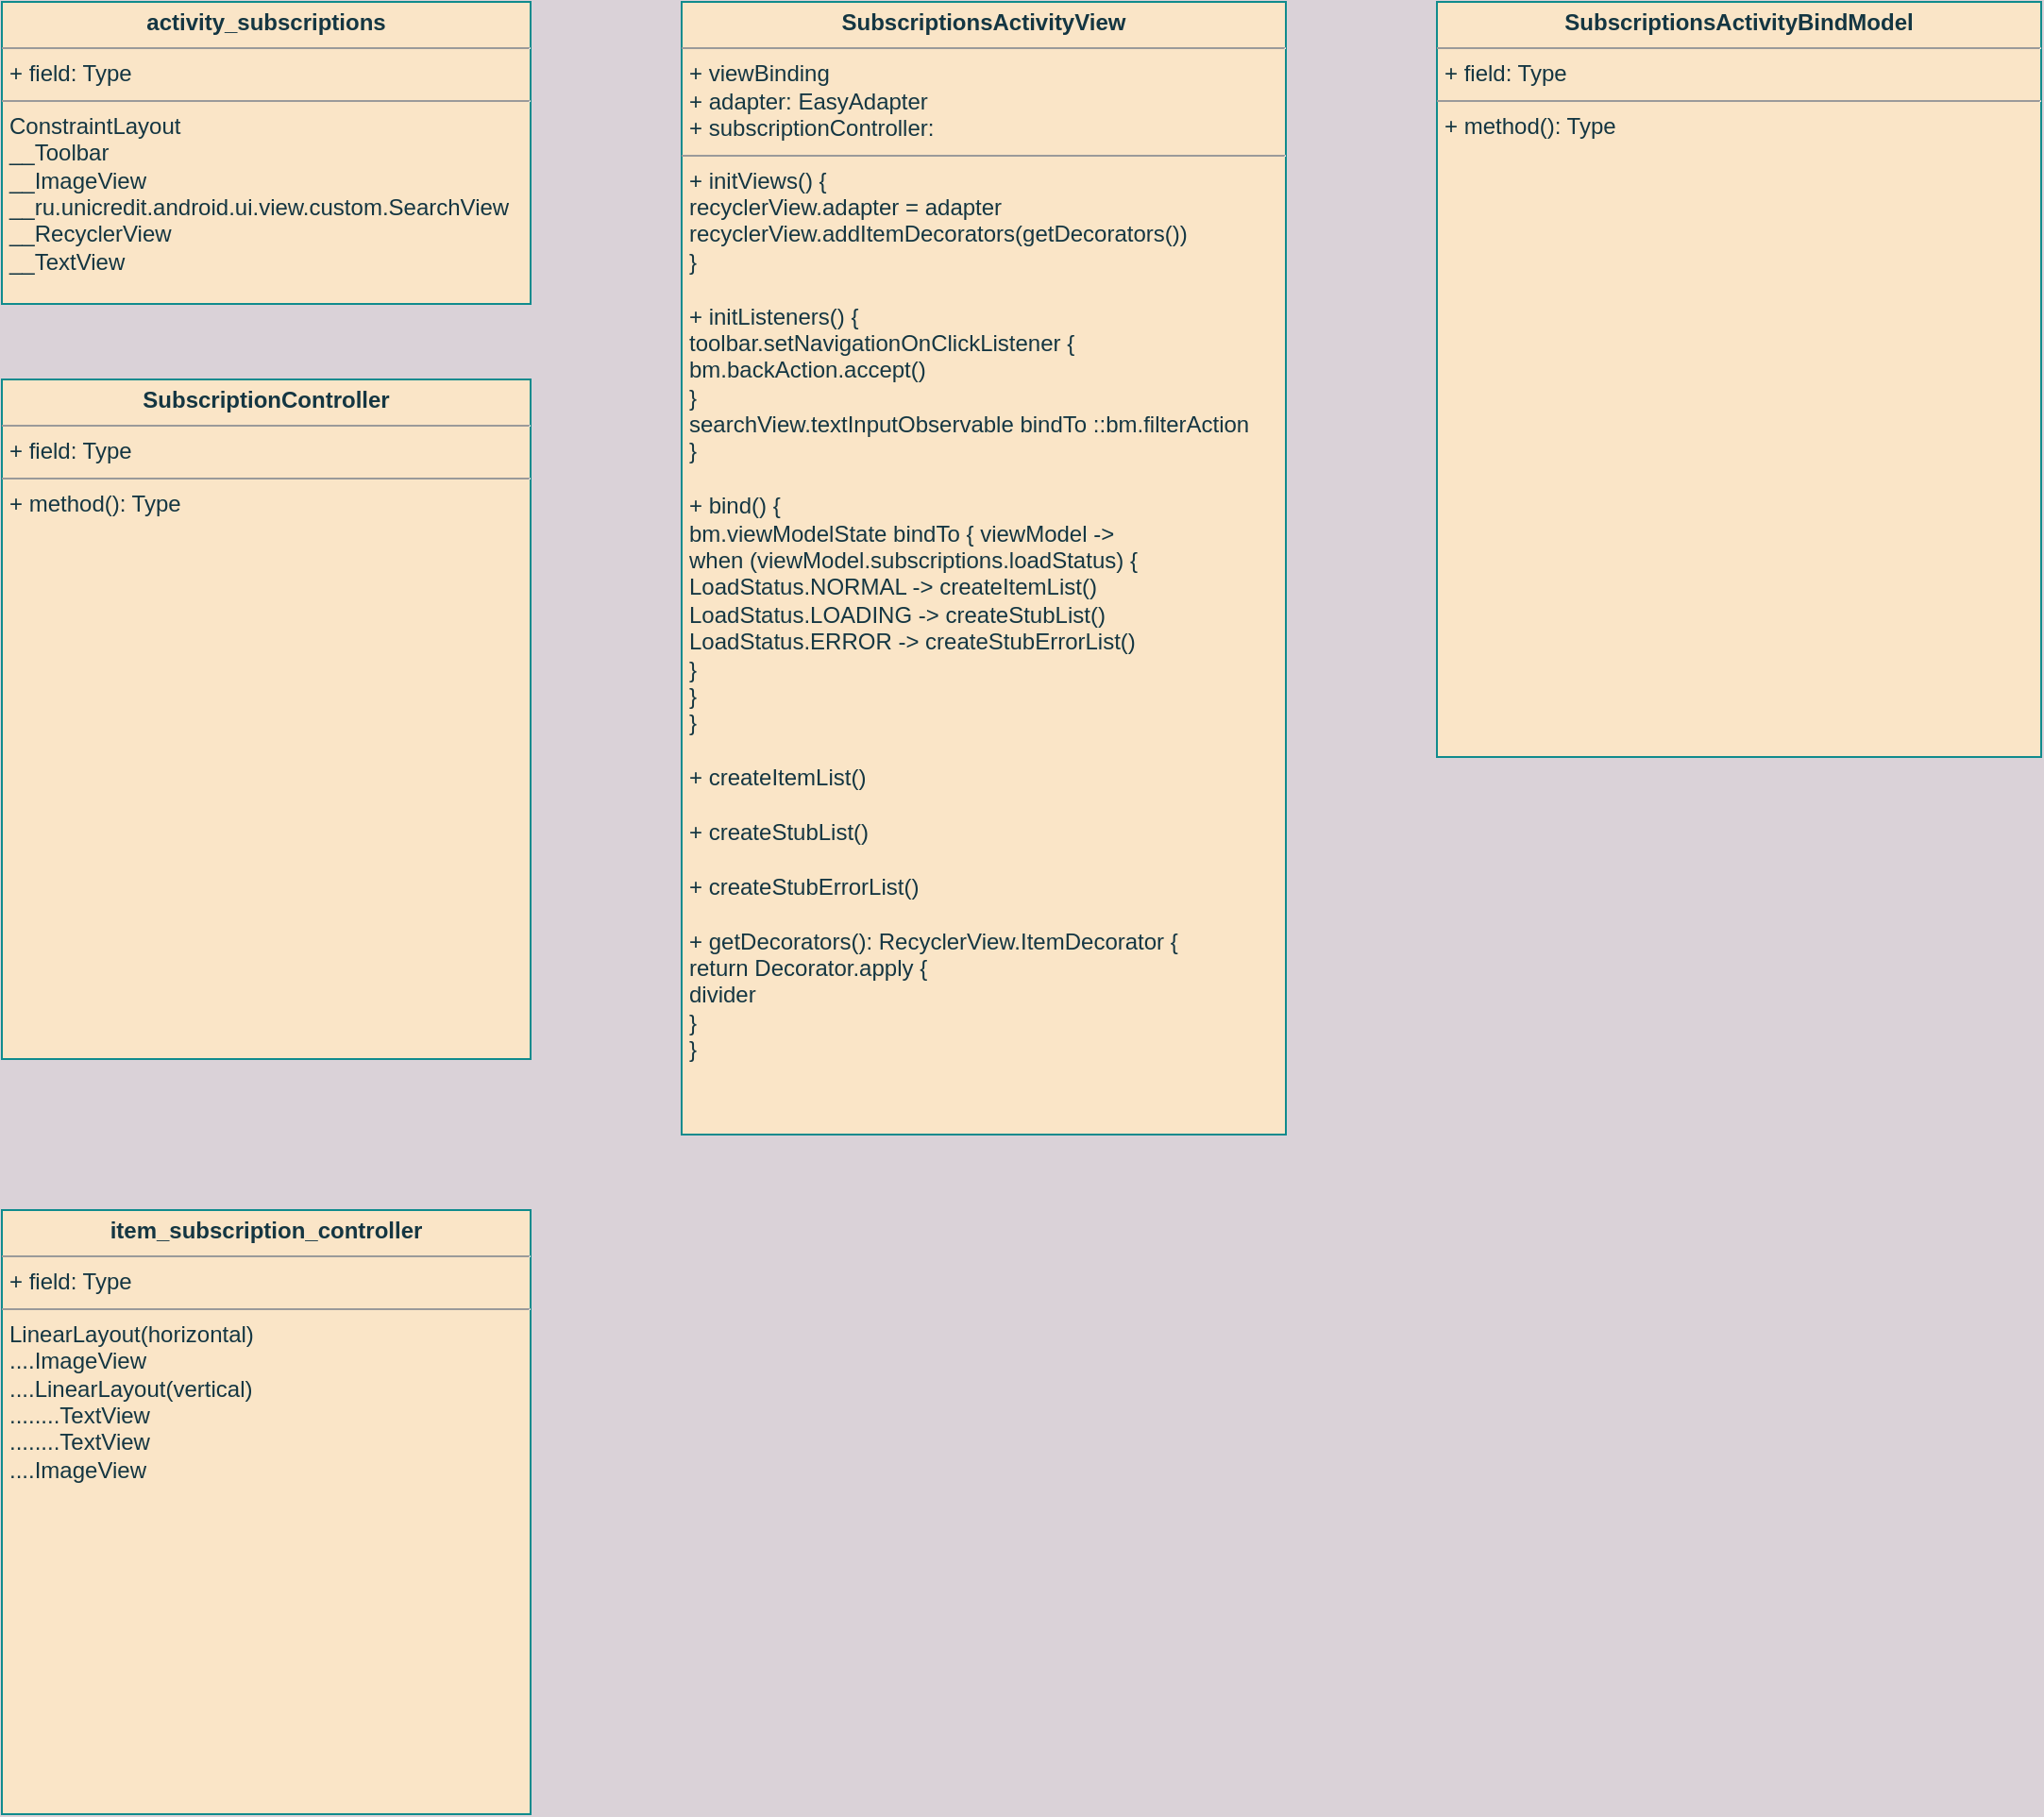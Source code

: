 <mxfile version="20.0.1" type="github">
  <diagram id="ABwETxADjD8a5Jw3LQ5L" name="Page-1">
    <mxGraphModel dx="757" dy="512" grid="1" gridSize="10" guides="1" tooltips="1" connect="1" arrows="1" fold="1" page="1" pageScale="1" pageWidth="827" pageHeight="1169" background="#DAD2D8" math="0" shadow="0">
      <root>
        <mxCell id="0" />
        <mxCell id="1" parent="0" />
        <mxCell id="cUnSdORCpQj84k0y6Mq9-1" value="&lt;p style=&quot;margin:0px;margin-top:4px;text-align:center;&quot;&gt;&lt;b&gt;activity_subscriptions&lt;/b&gt;&lt;/p&gt;&lt;hr size=&quot;1&quot;&gt;&lt;p style=&quot;margin:0px;margin-left:4px;&quot;&gt;+ field: Type&lt;/p&gt;&lt;hr size=&quot;1&quot;&gt;&lt;p style=&quot;margin:0px;margin-left:4px;&quot;&gt;ConstraintLayout&lt;/p&gt;&lt;p style=&quot;margin:0px;margin-left:4px;&quot;&gt;__Toolbar&lt;/p&gt;&lt;p style=&quot;margin:0px;margin-left:4px;&quot;&gt;__ImageView&lt;br&gt;&lt;/p&gt;&lt;p style=&quot;margin:0px;margin-left:4px;&quot;&gt;__ru.unicredit.android.ui.view.custom.SearchView&lt;/p&gt;&lt;p style=&quot;margin:0px;margin-left:4px;&quot;&gt;__RecyclerView&lt;/p&gt;&lt;p style=&quot;margin:0px;margin-left:4px;&quot;&gt;__TextView&lt;br&gt;&lt;/p&gt;" style="verticalAlign=top;align=left;overflow=fill;fontSize=12;fontFamily=Helvetica;html=1;rounded=0;sketch=0;fontColor=#143642;strokeColor=#0F8B8D;fillColor=#FAE5C7;" vertex="1" parent="1">
          <mxGeometry x="120" y="120" width="280" height="160" as="geometry" />
        </mxCell>
        <mxCell id="cUnSdORCpQj84k0y6Mq9-2" value="&lt;p style=&quot;margin:0px;margin-top:4px;text-align:center;&quot;&gt;&lt;b&gt;SubscriptionsActivityView&lt;/b&gt;&lt;/p&gt;&lt;hr size=&quot;1&quot;&gt;&lt;p style=&quot;margin:0px;margin-left:4px;&quot;&gt;+ viewBinding&lt;br&gt;&lt;/p&gt;&lt;p style=&quot;margin:0px;margin-left:4px;&quot;&gt;+ adapter: EasyAdapter&lt;/p&gt;&lt;p style=&quot;margin:0px;margin-left:4px;&quot;&gt;+ subscriptionController: &lt;br&gt;&lt;/p&gt;&lt;hr size=&quot;1&quot;&gt;&lt;p style=&quot;margin:0px;margin-left:4px;&quot;&gt;+ initViews() {&lt;/p&gt;&lt;p style=&quot;margin:0px;margin-left:4px;&quot;&gt;recyclerView.adapter = adapter&lt;/p&gt;&lt;p style=&quot;margin:0px;margin-left:4px;&quot;&gt;recyclerView.addItemDecorators(getDecorators())&lt;br&gt;&lt;/p&gt;&lt;p style=&quot;margin:0px;margin-left:4px;&quot;&gt;}&lt;/p&gt;&lt;p style=&quot;margin:0px;margin-left:4px;&quot;&gt;&lt;br&gt;&lt;/p&gt;&lt;p style=&quot;margin:0px;margin-left:4px;&quot;&gt;+ initListeners() {&lt;/p&gt;&lt;p style=&quot;margin:0px;margin-left:4px;&quot;&gt;toolbar.setNavigationOnClickListener {&lt;/p&gt;&lt;p style=&quot;margin:0px;margin-left:4px;&quot;&gt;bm.backAction.accept()&lt;br&gt;&lt;/p&gt;&lt;p style=&quot;margin:0px;margin-left:4px;&quot;&gt;}&lt;/p&gt;&lt;p style=&quot;margin:0px;margin-left:4px;&quot;&gt;searchView.textInputObservable bindTo ::bm.filterAction&lt;br&gt;&lt;/p&gt;&lt;p style=&quot;margin:0px;margin-left:4px;&quot;&gt;}&lt;br&gt;&lt;/p&gt;&lt;p style=&quot;margin:0px;margin-left:4px;&quot;&gt;&lt;br&gt;&lt;/p&gt;&lt;p style=&quot;margin:0px;margin-left:4px;&quot;&gt;+ bind() {&lt;/p&gt;&lt;p style=&quot;margin:0px;margin-left:4px;&quot;&gt;bm.viewModelState bindTo { viewModel -&amp;gt;&lt;br&gt;&lt;/p&gt;&lt;p style=&quot;margin:0px;margin-left:4px;&quot;&gt;when (viewModel.subscriptions.loadStatus) {&lt;/p&gt;&lt;p style=&quot;margin:0px;margin-left:4px;&quot;&gt;LoadStatus.NORMAL -&amp;gt; createItemList()&lt;br&gt;&lt;/p&gt;&lt;p style=&quot;margin:0px;margin-left:4px;&quot;&gt;LoadStatus.LOADING -&amp;gt; createStubList()&lt;/p&gt;&lt;p style=&quot;margin:0px;margin-left:4px;&quot;&gt;LoadStatus.ERROR -&amp;gt; createStubErrorList()&lt;/p&gt;&lt;p style=&quot;margin:0px;margin-left:4px;&quot;&gt;}&lt;br&gt;&lt;/p&gt;&lt;p style=&quot;margin:0px;margin-left:4px;&quot;&gt;}&lt;br&gt;&lt;/p&gt;&lt;p style=&quot;margin:0px;margin-left:4px;&quot;&gt;}&lt;/p&gt;&lt;p style=&quot;margin:0px;margin-left:4px;&quot;&gt;&lt;br&gt;&lt;/p&gt;&lt;p style=&quot;margin:0px;margin-left:4px;&quot;&gt;+ createItemList()&lt;/p&gt;&lt;p style=&quot;margin:0px;margin-left:4px;&quot;&gt;&lt;br&gt;&lt;/p&gt;&lt;p style=&quot;margin:0px;margin-left:4px;&quot;&gt;+ createStubList()&lt;/p&gt;&lt;p style=&quot;margin:0px;margin-left:4px;&quot;&gt;&lt;br&gt;&lt;/p&gt;&lt;p style=&quot;margin:0px;margin-left:4px;&quot;&gt;+ createStubErrorList()&lt;/p&gt;&lt;p style=&quot;margin:0px;margin-left:4px;&quot;&gt;&lt;br&gt;&lt;/p&gt;&lt;p style=&quot;margin:0px;margin-left:4px;&quot;&gt;+ getDecorators(): RecyclerView.ItemDecorator {&lt;/p&gt;&lt;p style=&quot;margin:0px;margin-left:4px;&quot;&gt;return Decorator.apply {&lt;/p&gt;&lt;p style=&quot;margin:0px;margin-left:4px;&quot;&gt;divider&lt;br&gt;&lt;/p&gt;&lt;p style=&quot;margin:0px;margin-left:4px;&quot;&gt;}&lt;br&gt;&lt;/p&gt;&lt;p style=&quot;margin:0px;margin-left:4px;&quot;&gt;}&lt;br&gt;&lt;/p&gt;" style="verticalAlign=top;align=left;overflow=fill;fontSize=12;fontFamily=Helvetica;html=1;rounded=0;sketch=0;fontColor=#143642;strokeColor=#0F8B8D;fillColor=#FAE5C7;" vertex="1" parent="1">
          <mxGeometry x="480" y="120" width="320" height="600" as="geometry" />
        </mxCell>
        <mxCell id="cUnSdORCpQj84k0y6Mq9-3" value="&lt;p style=&quot;margin:0px;margin-top:4px;text-align:center;&quot;&gt;&lt;b&gt;SubscriptionController&lt;/b&gt;&lt;/p&gt;&lt;hr size=&quot;1&quot;&gt;&lt;p style=&quot;margin:0px;margin-left:4px;&quot;&gt;+ field: Type&lt;/p&gt;&lt;hr size=&quot;1&quot;&gt;&lt;p style=&quot;margin:0px;margin-left:4px;&quot;&gt;+ method(): Type&lt;/p&gt;" style="verticalAlign=top;align=left;overflow=fill;fontSize=12;fontFamily=Helvetica;html=1;rounded=0;sketch=0;fontColor=#143642;strokeColor=#0F8B8D;fillColor=#FAE5C7;" vertex="1" parent="1">
          <mxGeometry x="120" y="320" width="280" height="360" as="geometry" />
        </mxCell>
        <mxCell id="cUnSdORCpQj84k0y6Mq9-4" value="&lt;p style=&quot;margin:0px;margin-top:4px;text-align:center;&quot;&gt;&lt;b&gt;SubscriptionsActivityBindModel&lt;/b&gt;&lt;/p&gt;&lt;hr size=&quot;1&quot;&gt;&lt;p style=&quot;margin:0px;margin-left:4px;&quot;&gt;+ field: Type&lt;/p&gt;&lt;hr size=&quot;1&quot;&gt;&lt;p style=&quot;margin:0px;margin-left:4px;&quot;&gt;+ method(): Type&lt;/p&gt;" style="verticalAlign=top;align=left;overflow=fill;fontSize=12;fontFamily=Helvetica;html=1;rounded=0;sketch=0;fontColor=#143642;strokeColor=#0F8B8D;fillColor=#FAE5C7;" vertex="1" parent="1">
          <mxGeometry x="880" y="120" width="320" height="400" as="geometry" />
        </mxCell>
        <mxCell id="cUnSdORCpQj84k0y6Mq9-5" value="&lt;p style=&quot;margin:0px;margin-top:4px;text-align:center;&quot;&gt;&lt;b&gt;item_subscription_controller&lt;/b&gt;&lt;br&gt;&lt;/p&gt;&lt;hr size=&quot;1&quot;&gt;&lt;p style=&quot;margin:0px;margin-left:4px;&quot;&gt;+ field: Type&lt;/p&gt;&lt;hr size=&quot;1&quot;&gt;&lt;p style=&quot;margin:0px;margin-left:4px;&quot;&gt;LinearLayout(horizontal)&lt;/p&gt;&lt;p style=&quot;margin:0px;margin-left:4px;&quot;&gt;....ImageView&lt;/p&gt;&lt;p style=&quot;margin:0px;margin-left:4px;&quot;&gt;....LinearLayout(vertical)&lt;/p&gt;&lt;p style=&quot;margin:0px;margin-left:4px;&quot;&gt;........TextView&lt;/p&gt;&lt;p style=&quot;margin:0px;margin-left:4px;&quot;&gt;........TextView&lt;/p&gt;&lt;p style=&quot;margin:0px;margin-left:4px;&quot;&gt;....ImageView&lt;br&gt;&lt;/p&gt;" style="verticalAlign=top;align=left;overflow=fill;fontSize=12;fontFamily=Helvetica;html=1;rounded=0;sketch=0;fontColor=#143642;strokeColor=#0F8B8D;fillColor=#FAE5C7;" vertex="1" parent="1">
          <mxGeometry x="120" y="760" width="280" height="320" as="geometry" />
        </mxCell>
      </root>
    </mxGraphModel>
  </diagram>
</mxfile>
